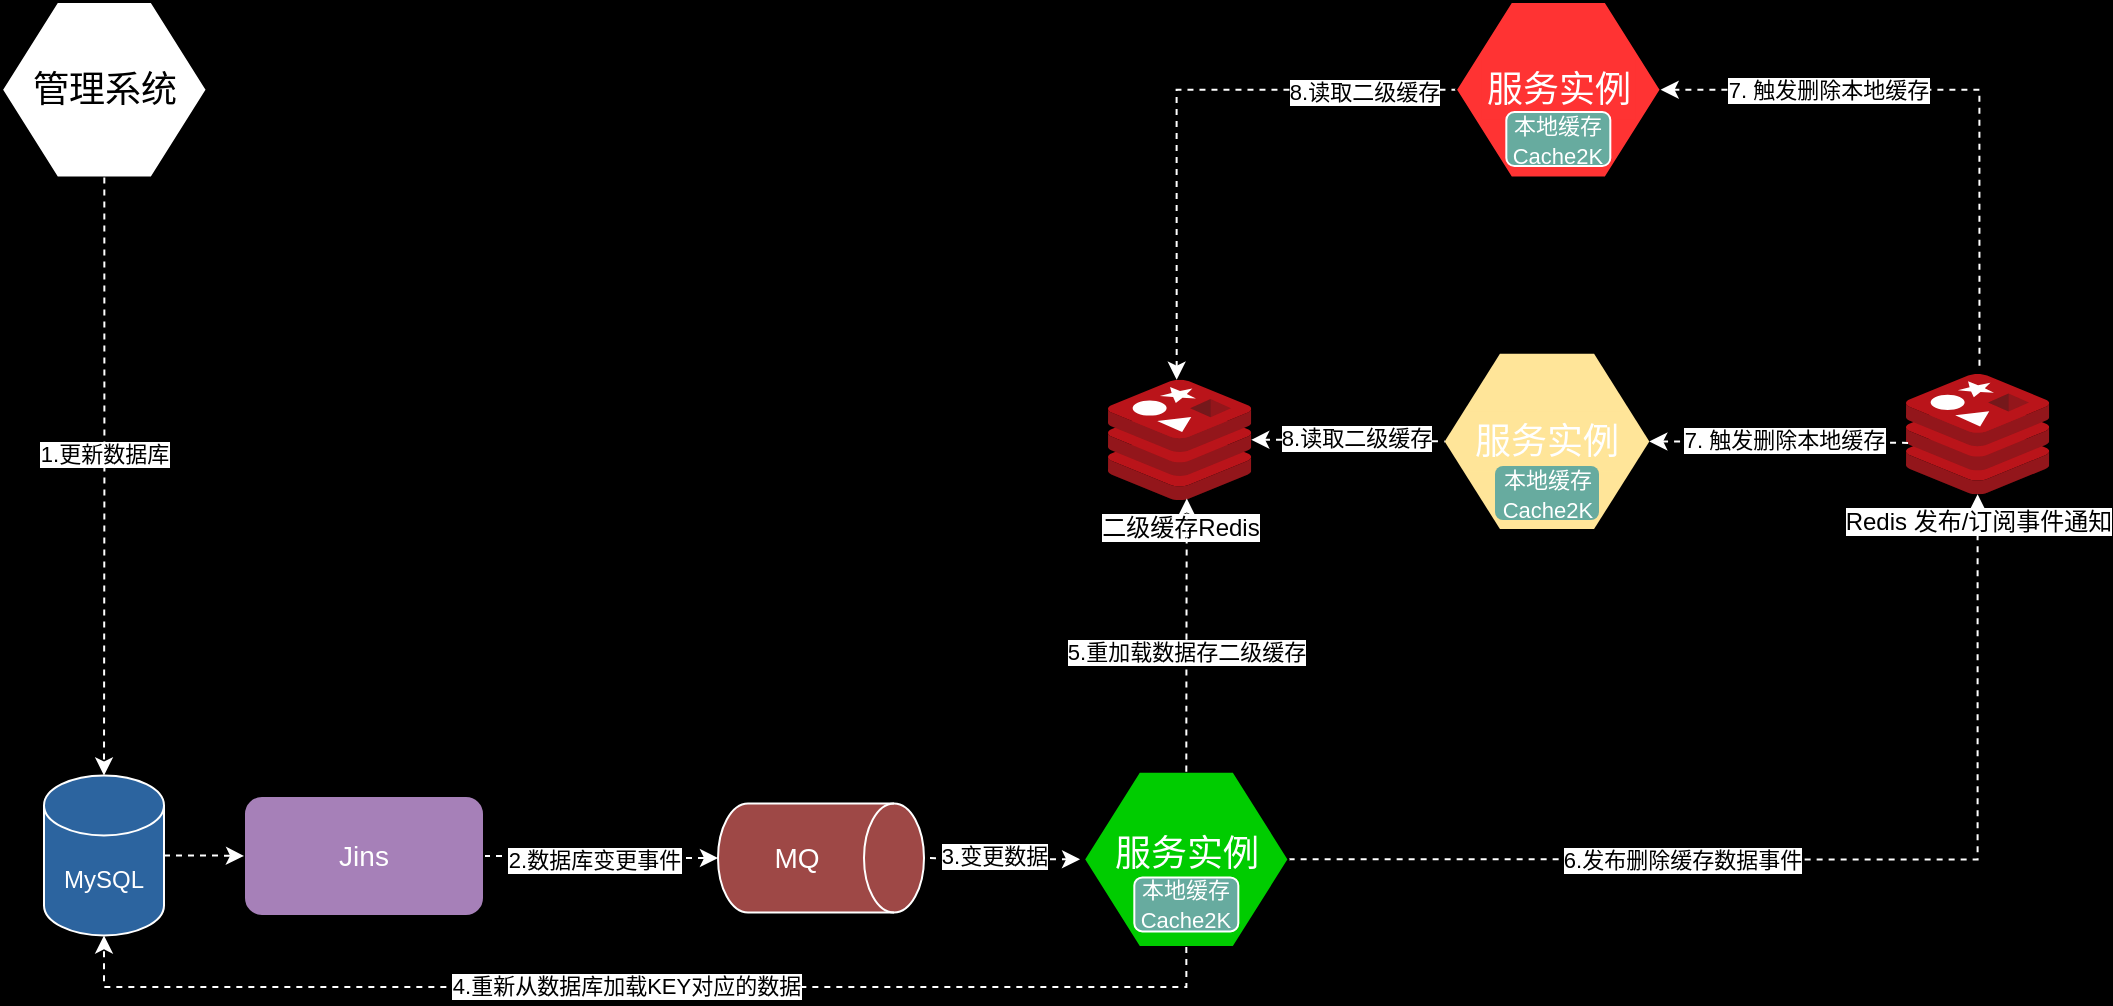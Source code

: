 <mxfile version="24.7.7">
  <diagram name="第 1 页" id="2kuI5vqeoujSwtPeEiwz">
    <mxGraphModel dx="1736" dy="1669" grid="0" gridSize="10" guides="1" tooltips="1" connect="1" arrows="1" fold="1" page="1" pageScale="1" pageWidth="827" pageHeight="1169" background="#000000" math="0" shadow="0">
      <root>
        <mxCell id="0" />
        <mxCell id="1" parent="0" />
        <mxCell id="nMclyF_xI6lpTPqhvQNZ-13" style="edgeStyle=orthogonalEdgeStyle;rounded=0;orthogonalLoop=1;jettySize=auto;html=1;exitX=1;exitY=0.5;exitDx=0;exitDy=0;strokeColor=#FFFFFF;dashed=1;" parent="1" source="nMclyF_xI6lpTPqhvQNZ-4" target="nMclyF_xI6lpTPqhvQNZ-10" edge="1">
          <mxGeometry relative="1" as="geometry" />
        </mxCell>
        <mxCell id="RNi2GJTvqtdYTUZvZrPk-51" value="2.数据库变更事件" style="edgeLabel;html=1;align=center;verticalAlign=middle;resizable=0;points=[];" parent="nMclyF_xI6lpTPqhvQNZ-13" vertex="1" connectable="0">
          <mxGeometry x="-0.185" y="-2" relative="1" as="geometry">
            <mxPoint x="7" as="offset" />
          </mxGeometry>
        </mxCell>
        <mxCell id="nMclyF_xI6lpTPqhvQNZ-4" value="&lt;font style=&quot;font-size: 14px;&quot; color=&quot;#ffffff&quot;&gt;Jins&lt;/font&gt;" style="rounded=1;whiteSpace=wrap;html=1;fillColor=#A680B8;" parent="1" vertex="1">
          <mxGeometry x="100" y="353" width="120" height="60" as="geometry" />
        </mxCell>
        <mxCell id="nMclyF_xI6lpTPqhvQNZ-8" style="edgeStyle=orthogonalEdgeStyle;rounded=0;orthogonalLoop=1;jettySize=auto;html=1;exitX=1;exitY=0.5;exitDx=0;exitDy=0;exitPerimeter=0;strokeColor=#FFFFFF;dashed=1;entryX=0;entryY=0.5;entryDx=0;entryDy=0;" parent="1" source="nMclyF_xI6lpTPqhvQNZ-5" target="nMclyF_xI6lpTPqhvQNZ-4" edge="1">
          <mxGeometry relative="1" as="geometry">
            <mxPoint x="104" y="387" as="targetPoint" />
          </mxGeometry>
        </mxCell>
        <mxCell id="nMclyF_xI6lpTPqhvQNZ-5" value="&lt;font color=&quot;#ffffff&quot;&gt;MySQL&lt;/font&gt;" style="shape=cylinder3;whiteSpace=wrap;html=1;boundedLbl=1;backgroundOutline=1;size=15;fillColor=#2C649F;strokeColor=#FFFFFF;" parent="1" vertex="1">
          <mxGeometry y="342.72" width="60" height="80" as="geometry" />
        </mxCell>
        <mxCell id="RNi2GJTvqtdYTUZvZrPk-16" value="" style="edgeStyle=orthogonalEdgeStyle;rounded=0;orthogonalLoop=1;jettySize=auto;html=1;strokeColor=#FFFFFF;dashed=1;" parent="1" edge="1">
          <mxGeometry relative="1" as="geometry">
            <mxPoint x="443" y="384.048" as="sourcePoint" />
            <mxPoint x="518.035" y="384.619" as="targetPoint" />
          </mxGeometry>
        </mxCell>
        <mxCell id="RNi2GJTvqtdYTUZvZrPk-52" value="3.变更数据" style="edgeLabel;html=1;align=center;verticalAlign=middle;resizable=0;points=[];" parent="RNi2GJTvqtdYTUZvZrPk-16" vertex="1" connectable="0">
          <mxGeometry x="-0.07" y="2" relative="1" as="geometry">
            <mxPoint x="-3" as="offset" />
          </mxGeometry>
        </mxCell>
        <mxCell id="nMclyF_xI6lpTPqhvQNZ-10" value="&lt;font color=&quot;#ffffff&quot; style=&quot;font-size: 14px;&quot;&gt;MQ&lt;/font&gt;" style="shape=cylinder3;whiteSpace=wrap;html=1;boundedLbl=1;backgroundOutline=1;size=15;direction=south;fillColor=#9E4846;strokeColor=#FFFFFF;" parent="1" vertex="1">
          <mxGeometry x="337" y="356.71" width="103" height="54.57" as="geometry" />
        </mxCell>
        <mxCell id="RNi2GJTvqtdYTUZvZrPk-24" style="edgeStyle=orthogonalEdgeStyle;rounded=0;orthogonalLoop=1;jettySize=auto;html=1;exitX=1;exitY=0.5;exitDx=0;exitDy=0;strokeColor=#FFFFFF;dashed=1;" parent="1" source="nMclyF_xI6lpTPqhvQNZ-19" target="RNi2GJTvqtdYTUZvZrPk-2" edge="1">
          <mxGeometry relative="1" as="geometry" />
        </mxCell>
        <mxCell id="RNi2GJTvqtdYTUZvZrPk-55" value="6.发布删除缓存数据事件" style="edgeLabel;html=1;align=center;verticalAlign=middle;resizable=0;points=[];" parent="RNi2GJTvqtdYTUZvZrPk-24" vertex="1" connectable="0">
          <mxGeometry x="-0.196" relative="1" as="geometry">
            <mxPoint x="-16" as="offset" />
          </mxGeometry>
        </mxCell>
        <mxCell id="nMclyF_xI6lpTPqhvQNZ-19" value="" style="verticalLabelPosition=bottom;verticalAlign=top;html=1;shape=hexagon;perimeter=hexagonPerimeter2;arcSize=6;size=0.27;fillColor=#00CC00;" parent="1" vertex="1">
          <mxGeometry x="520" y="340.82" width="102.32" height="87.71" as="geometry" />
        </mxCell>
        <mxCell id="RNi2GJTvqtdYTUZvZrPk-2" value="Redis 发布/订阅事件通知" style="image;sketch=0;aspect=fixed;html=1;points=[];align=center;fontSize=12;image=img/lib/mscae/Cache_Redis_Product.svg;" parent="1" vertex="1">
          <mxGeometry x="931" y="142" width="71.62" height="60.16" as="geometry" />
        </mxCell>
        <mxCell id="RNi2GJTvqtdYTUZvZrPk-18" value="" style="verticalLabelPosition=bottom;verticalAlign=top;html=1;shape=hexagon;perimeter=hexagonPerimeter2;arcSize=6;size=0.27;fillColor=#FFE599;strokeColor=none;" parent="1" vertex="1">
          <mxGeometry x="700.34" y="131.84" width="102.32" height="87.71" as="geometry" />
        </mxCell>
        <mxCell id="RNi2GJTvqtdYTUZvZrPk-19" value="&lt;span style=&quot;font-size: 18px;&quot;&gt;&lt;font color=&quot;#ffffff&quot;&gt;服务实例&lt;/font&gt;&lt;/span&gt;" style="text;html=1;align=center;verticalAlign=middle;whiteSpace=wrap;rounded=0;fillColor=#FFE599;strokeColor=none;" parent="1" vertex="1">
          <mxGeometry x="713" y="160.7" width="77" height="30" as="geometry" />
        </mxCell>
        <mxCell id="RNi2GJTvqtdYTUZvZrPk-20" value="&lt;span style=&quot;font-size: 18px;&quot;&gt;&lt;font color=&quot;#ffffff&quot;&gt;服务实例&lt;/font&gt;&lt;/span&gt;" style="text;html=1;align=center;verticalAlign=middle;whiteSpace=wrap;rounded=0;" parent="1" vertex="1">
          <mxGeometry x="532.66" y="366.68" width="77" height="30" as="geometry" />
        </mxCell>
        <mxCell id="RNi2GJTvqtdYTUZvZrPk-26" style="edgeStyle=orthogonalEdgeStyle;rounded=0;orthogonalLoop=1;jettySize=auto;html=1;exitX=1;exitY=0.5;exitDx=0;exitDy=0;entryX=0.019;entryY=0.573;entryDx=0;entryDy=0;entryPerimeter=0;endArrow=none;endFill=0;startArrow=classic;startFill=1;strokeColor=#FFFFFF;dashed=1;" parent="1" source="RNi2GJTvqtdYTUZvZrPk-18" target="RNi2GJTvqtdYTUZvZrPk-2" edge="1">
          <mxGeometry relative="1" as="geometry" />
        </mxCell>
        <mxCell id="RNi2GJTvqtdYTUZvZrPk-56" value="7. 触发删除本地缓存" style="edgeLabel;html=1;align=center;verticalAlign=middle;resizable=0;points=[];" parent="RNi2GJTvqtdYTUZvZrPk-26" vertex="1" connectable="0">
          <mxGeometry x="-0.138" y="1" relative="1" as="geometry">
            <mxPoint x="11" as="offset" />
          </mxGeometry>
        </mxCell>
        <mxCell id="RNi2GJTvqtdYTUZvZrPk-29" style="edgeStyle=orthogonalEdgeStyle;rounded=0;orthogonalLoop=1;jettySize=auto;html=1;exitX=0.5;exitY=1;exitDx=0;exitDy=0;entryX=0.5;entryY=1;entryDx=0;entryDy=0;entryPerimeter=0;strokeColor=#FFFFFF;dashed=1;" parent="1" source="nMclyF_xI6lpTPqhvQNZ-19" target="nMclyF_xI6lpTPqhvQNZ-5" edge="1">
          <mxGeometry relative="1" as="geometry" />
        </mxCell>
        <mxCell id="RNi2GJTvqtdYTUZvZrPk-53" value="4.重新从数据库加载KEY对应的数据" style="edgeLabel;html=1;align=center;verticalAlign=middle;resizable=0;points=[];" parent="RNi2GJTvqtdYTUZvZrPk-29" vertex="1" connectable="0">
          <mxGeometry x="0.024" y="-1" relative="1" as="geometry">
            <mxPoint as="offset" />
          </mxGeometry>
        </mxCell>
        <mxCell id="RNi2GJTvqtdYTUZvZrPk-39" style="edgeStyle=orthogonalEdgeStyle;rounded=0;orthogonalLoop=1;jettySize=auto;html=1;entryX=0;entryY=0.5;entryDx=0;entryDy=0;dashed=1;startArrow=classic;startFill=1;endArrow=none;endFill=0;strokeColor=#FFFFFF;" parent="1" source="RNi2GJTvqtdYTUZvZrPk-30" target="RNi2GJTvqtdYTUZvZrPk-18" edge="1">
          <mxGeometry relative="1" as="geometry" />
        </mxCell>
        <mxCell id="RNi2GJTvqtdYTUZvZrPk-58" value="8.读取二级缓存" style="edgeLabel;html=1;align=center;verticalAlign=middle;resizable=0;points=[];" parent="RNi2GJTvqtdYTUZvZrPk-39" vertex="1" connectable="0">
          <mxGeometry x="-0.05" y="4" relative="1" as="geometry">
            <mxPoint x="6" y="3" as="offset" />
          </mxGeometry>
        </mxCell>
        <mxCell id="RNi2GJTvqtdYTUZvZrPk-40" style="edgeStyle=orthogonalEdgeStyle;rounded=0;orthogonalLoop=1;jettySize=auto;html=1;entryX=0;entryY=0.5;entryDx=0;entryDy=0;dashed=1;strokeColor=#FFFFFF;endArrow=none;endFill=0;startArrow=classic;startFill=1;" parent="1" target="RNi2GJTvqtdYTUZvZrPk-31" edge="1">
          <mxGeometry relative="1" as="geometry">
            <mxPoint x="566.34" y="144.84" as="sourcePoint" />
            <mxPoint x="729.34" y="-0.145" as="targetPoint" />
            <Array as="points">
              <mxPoint x="566" />
            </Array>
          </mxGeometry>
        </mxCell>
        <mxCell id="RNi2GJTvqtdYTUZvZrPk-59" value="8.读取二级缓存" style="edgeLabel;html=1;align=center;verticalAlign=middle;resizable=0;points=[];" parent="RNi2GJTvqtdYTUZvZrPk-40" vertex="1" connectable="0">
          <mxGeometry x="0.548" y="-1" relative="1" as="geometry">
            <mxPoint x="18" as="offset" />
          </mxGeometry>
        </mxCell>
        <mxCell id="RNi2GJTvqtdYTUZvZrPk-30" value="二级缓存Redis" style="image;sketch=0;aspect=fixed;html=1;points=[];align=center;fontSize=12;image=img/lib/mscae/Cache_Redis_Product.svg;" parent="1" vertex="1">
          <mxGeometry x="532" y="144.84" width="71.62" height="60.16" as="geometry" />
        </mxCell>
        <mxCell id="RNi2GJTvqtdYTUZvZrPk-31" value="" style="verticalLabelPosition=bottom;verticalAlign=top;html=1;shape=hexagon;perimeter=hexagonPerimeter2;arcSize=6;size=0.27;fillColor=#FF3333;" parent="1" vertex="1">
          <mxGeometry x="706" y="-44" width="102.32" height="87.71" as="geometry" />
        </mxCell>
        <mxCell id="RNi2GJTvqtdYTUZvZrPk-32" value="&lt;span style=&quot;font-size: 18px;&quot;&gt;&lt;font color=&quot;#ffffff&quot;&gt;服务实例&lt;/font&gt;&lt;/span&gt;" style="text;html=1;align=center;verticalAlign=middle;whiteSpace=wrap;rounded=0;fillColor=#FF3333;" parent="1" vertex="1">
          <mxGeometry x="718.66" y="-15.14" width="77" height="30" as="geometry" />
        </mxCell>
        <mxCell id="RNi2GJTvqtdYTUZvZrPk-34" style="edgeStyle=orthogonalEdgeStyle;rounded=0;orthogonalLoop=1;jettySize=auto;html=1;exitX=1;exitY=0.5;exitDx=0;exitDy=0;entryX=0.513;entryY=-0.037;entryDx=0;entryDy=0;entryPerimeter=0;strokeColor=#FFFFFF;dashed=1;endArrow=none;endFill=0;startArrow=classic;startFill=1;" parent="1" source="RNi2GJTvqtdYTUZvZrPk-31" target="RNi2GJTvqtdYTUZvZrPk-2" edge="1">
          <mxGeometry relative="1" as="geometry" />
        </mxCell>
        <mxCell id="RNi2GJTvqtdYTUZvZrPk-57" value="7. 触发删除本地缓存" style="edgeLabel;html=1;align=center;verticalAlign=middle;resizable=0;points=[];" parent="RNi2GJTvqtdYTUZvZrPk-34" vertex="1" connectable="0">
          <mxGeometry x="-0.556" relative="1" as="geometry">
            <mxPoint x="17" as="offset" />
          </mxGeometry>
        </mxCell>
        <mxCell id="RNi2GJTvqtdYTUZvZrPk-43" style="edgeStyle=orthogonalEdgeStyle;rounded=0;orthogonalLoop=1;jettySize=auto;html=1;exitX=0.5;exitY=0;exitDx=0;exitDy=0;entryX=0.55;entryY=0.988;entryDx=0;entryDy=0;entryPerimeter=0;curved=1;strokeColor=#FFFFFF;dashed=1;" parent="1" source="nMclyF_xI6lpTPqhvQNZ-19" target="RNi2GJTvqtdYTUZvZrPk-30" edge="1">
          <mxGeometry relative="1" as="geometry" />
        </mxCell>
        <mxCell id="RNi2GJTvqtdYTUZvZrPk-54" value="5.重加载数据存二级缓存" style="edgeLabel;html=1;align=center;verticalAlign=middle;resizable=0;points=[];" parent="RNi2GJTvqtdYTUZvZrPk-43" vertex="1" connectable="0">
          <mxGeometry x="-0.123" relative="1" as="geometry">
            <mxPoint as="offset" />
          </mxGeometry>
        </mxCell>
        <mxCell id="RNi2GJTvqtdYTUZvZrPk-46" value="" style="verticalLabelPosition=bottom;verticalAlign=top;html=1;shape=hexagon;perimeter=hexagonPerimeter2;arcSize=6;size=0.27;fillColor=#FFFFFF;" parent="1" vertex="1">
          <mxGeometry x="-21" y="-44" width="102.32" height="87.71" as="geometry" />
        </mxCell>
        <mxCell id="RNi2GJTvqtdYTUZvZrPk-47" value="&lt;span style=&quot;font-size: 18px;&quot;&gt;管理系统&lt;/span&gt;" style="text;html=1;align=center;verticalAlign=middle;whiteSpace=wrap;rounded=0;" parent="1" vertex="1">
          <mxGeometry x="-8.34" y="-15.14" width="77" height="30" as="geometry" />
        </mxCell>
        <mxCell id="RNi2GJTvqtdYTUZvZrPk-48" style="edgeStyle=orthogonalEdgeStyle;rounded=0;orthogonalLoop=1;jettySize=auto;html=1;exitX=0.5;exitY=1;exitDx=0;exitDy=0;entryX=0.5;entryY=0;entryDx=0;entryDy=0;entryPerimeter=0;dashed=1;strokeColor=#FFFFFF;" parent="1" source="RNi2GJTvqtdYTUZvZrPk-46" target="nMclyF_xI6lpTPqhvQNZ-5" edge="1">
          <mxGeometry relative="1" as="geometry" />
        </mxCell>
        <mxCell id="RNi2GJTvqtdYTUZvZrPk-49" value="1.更新数据库" style="edgeLabel;html=1;align=center;verticalAlign=middle;resizable=0;points=[];" parent="RNi2GJTvqtdYTUZvZrPk-48" vertex="1" connectable="0">
          <mxGeometry x="-0.073" relative="1" as="geometry">
            <mxPoint as="offset" />
          </mxGeometry>
        </mxCell>
        <mxCell id="McXDOBqRuU0ct_GqbV1--4" value="&lt;font color=&quot;#ffffff&quot; style=&quot;font-size: 11px;&quot;&gt;本地缓存&lt;br&gt;Cache2K&lt;/font&gt;" style="rounded=1;whiteSpace=wrap;html=1;fillColor=#67AB9F;strokeColor=#FFFFFF;" vertex="1" parent="1">
          <mxGeometry x="545.16" y="393.72" width="52" height="27" as="geometry" />
        </mxCell>
        <mxCell id="McXDOBqRuU0ct_GqbV1--5" value="&lt;font color=&quot;#ffffff&quot; style=&quot;font-size: 11px;&quot;&gt;本地缓存&lt;br&gt;Cache2K&lt;/font&gt;" style="rounded=1;whiteSpace=wrap;html=1;fillColor=#67AB9F;strokeColor=none;" vertex="1" parent="1">
          <mxGeometry x="725.5" y="188.0" width="52" height="27" as="geometry" />
        </mxCell>
        <mxCell id="McXDOBqRuU0ct_GqbV1--6" value="&lt;font color=&quot;#ffffff&quot; style=&quot;font-size: 11px;&quot;&gt;本地缓存&lt;br&gt;Cache2K&lt;/font&gt;" style="rounded=1;whiteSpace=wrap;html=1;fillColor=#67AB9F;strokeColor=#FFFFFF;" vertex="1" parent="1">
          <mxGeometry x="731.16" y="11" width="52" height="27" as="geometry" />
        </mxCell>
      </root>
    </mxGraphModel>
  </diagram>
</mxfile>
